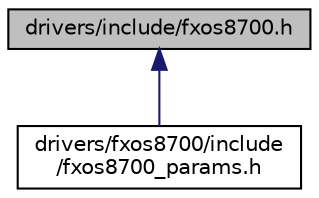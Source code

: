 digraph "drivers/include/fxos8700.h"
{
 // LATEX_PDF_SIZE
  edge [fontname="Helvetica",fontsize="10",labelfontname="Helvetica",labelfontsize="10"];
  node [fontname="Helvetica",fontsize="10",shape=record];
  Node1 [label="drivers/include/fxos8700.h",height=0.2,width=0.4,color="black", fillcolor="grey75", style="filled", fontcolor="black",tooltip="Interface definition for the FXOS8700 sensor driver."];
  Node1 -> Node2 [dir="back",color="midnightblue",fontsize="10",style="solid",fontname="Helvetica"];
  Node2 [label="drivers/fxos8700/include\l/fxos8700_params.h",height=0.2,width=0.4,color="black", fillcolor="white", style="filled",URL="$fxos8700__params_8h.html",tooltip="Default configuration for FXOS8700 devices."];
}
